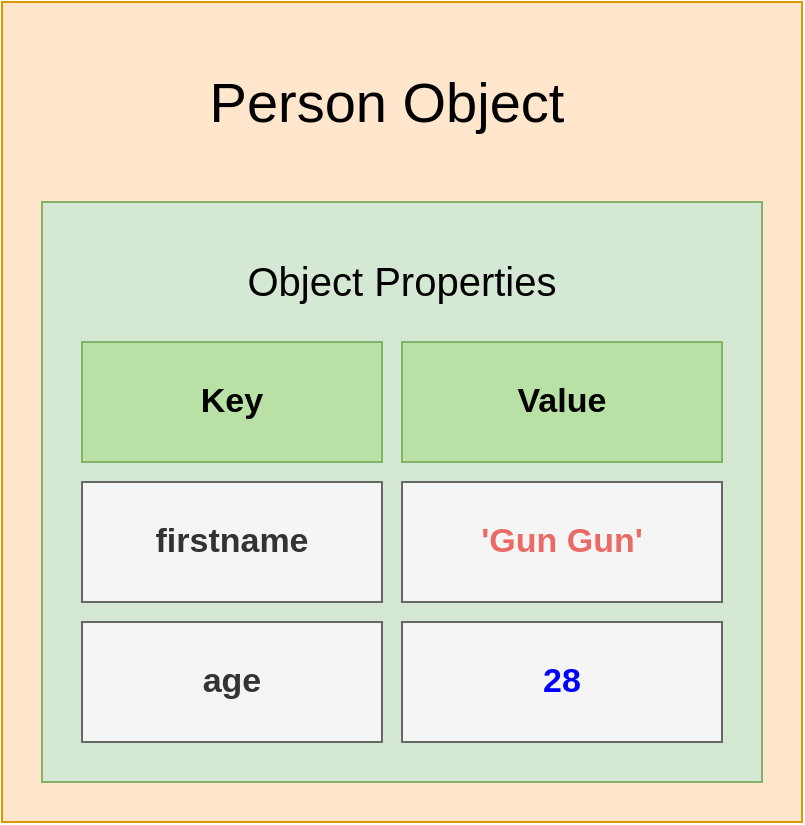 <mxfile version="12.7.4" type="device" pages="2"><diagram id="EE-3DCB8UODtHRmFZZ47" name="Page-1"><mxGraphModel dx="1038" dy="526" grid="1" gridSize="10" guides="1" tooltips="1" connect="1" arrows="1" fold="1" page="1" pageScale="1" pageWidth="827" pageHeight="1169" math="0" shadow="0"><root><mxCell id="0"/><mxCell id="1" parent="0"/><mxCell id="YvLaTIsWMT2zYl2VsZmV-9" value="" style="rounded=0;whiteSpace=wrap;html=1;fillColor=#ffe6cc;strokeColor=#d79b00;fontSize=17;fontStyle=1" vertex="1" parent="1"><mxGeometry x="180" y="70" width="400" height="410" as="geometry"/></mxCell><mxCell id="YvLaTIsWMT2zYl2VsZmV-1" value="" style="rounded=0;whiteSpace=wrap;html=1;fillColor=#d5e8d4;strokeColor=#82b366;fontSize=17;fontStyle=1" vertex="1" parent="1"><mxGeometry x="200" y="170" width="360" height="290" as="geometry"/></mxCell><mxCell id="YvLaTIsWMT2zYl2VsZmV-2" value="Key" style="rounded=0;whiteSpace=wrap;html=1;fillColor=#B9E0A5;strokeColor=#82b366;fontSize=17;fontStyle=1" vertex="1" parent="1"><mxGeometry x="220" y="240" width="150" height="60" as="geometry"/></mxCell><mxCell id="YvLaTIsWMT2zYl2VsZmV-4" value="Value" style="rounded=0;whiteSpace=wrap;html=1;fillColor=#B9E0A5;strokeColor=#82b366;fontSize=17;fontStyle=1" vertex="1" parent="1"><mxGeometry x="380" y="240" width="160" height="60" as="geometry"/></mxCell><mxCell id="YvLaTIsWMT2zYl2VsZmV-5" value="firstname" style="rounded=0;whiteSpace=wrap;html=1;fillColor=#f5f5f5;strokeColor=#666666;fontColor=#333333;fontSize=17;fontStyle=1" vertex="1" parent="1"><mxGeometry x="220" y="310" width="150" height="60" as="geometry"/></mxCell><mxCell id="YvLaTIsWMT2zYl2VsZmV-6" value="&lt;font color=&quot;#EA6B66&quot;&gt;'Gun Gun'&lt;/font&gt;" style="rounded=0;whiteSpace=wrap;html=1;fillColor=#f5f5f5;strokeColor=#666666;fontColor=#333333;fontSize=17;fontStyle=1" vertex="1" parent="1"><mxGeometry x="380" y="310" width="160" height="60" as="geometry"/></mxCell><mxCell id="YvLaTIsWMT2zYl2VsZmV-7" value="age" style="rounded=0;whiteSpace=wrap;html=1;fillColor=#f5f5f5;strokeColor=#666666;fontColor=#333333;fontSize=17;fontStyle=1" vertex="1" parent="1"><mxGeometry x="220" y="380" width="150" height="60" as="geometry"/></mxCell><mxCell id="YvLaTIsWMT2zYl2VsZmV-8" value="&lt;font color=&quot;#0000FF&quot;&gt;28&lt;/font&gt;" style="rounded=0;whiteSpace=wrap;html=1;fillColor=#f5f5f5;strokeColor=#666666;fontColor=#333333;fontSize=17;fontStyle=1" vertex="1" parent="1"><mxGeometry x="380" y="380" width="160" height="60" as="geometry"/></mxCell><mxCell id="YvLaTIsWMT2zYl2VsZmV-10" value="&lt;font style=&quot;font-size: 20px&quot;&gt;Object Properties&lt;/font&gt;" style="text;html=1;strokeColor=none;fillColor=none;align=center;verticalAlign=middle;whiteSpace=wrap;rounded=0;fontSize=17;" vertex="1" parent="1"><mxGeometry x="295" y="200" width="170" height="20" as="geometry"/></mxCell><mxCell id="YvLaTIsWMT2zYl2VsZmV-11" value="&lt;font style=&quot;font-size: 28px&quot;&gt;Person Object&lt;/font&gt;" style="text;html=1;strokeColor=none;fillColor=none;align=center;verticalAlign=middle;whiteSpace=wrap;rounded=0;fontSize=17;" vertex="1" parent="1"><mxGeometry x="260" y="110" width="225" height="20" as="geometry"/></mxCell></root></mxGraphModel></diagram><diagram id="QdX6vpLnXsN5S4ch2LT-" name="Page-2"><mxGraphModel dx="1038" dy="526" grid="1" gridSize="10" guides="1" tooltips="1" connect="1" arrows="1" fold="1" page="1" pageScale="1" pageWidth="827" pageHeight="1169" math="0" shadow="0"><root><mxCell id="ArArC97cCso5rfzEDmMU-0"/><mxCell id="ArArC97cCso5rfzEDmMU-1" parent="ArArC97cCso5rfzEDmMU-0"/><mxCell id="jjXBhhK8-KDBZiui7tsB-0" value="Add Property" style="rounded=0;whiteSpace=wrap;html=1;fillColor=#B9E0A5;strokeColor=#82b366;fontSize=17;fontStyle=1" vertex="1" parent="ArArC97cCso5rfzEDmMU-1"><mxGeometry x="240" y="100" width="150" height="60" as="geometry"/></mxCell><mxCell id="jjXBhhK8-KDBZiui7tsB-7" style="edgeStyle=orthogonalEdgeStyle;rounded=0;orthogonalLoop=1;jettySize=auto;html=1;exitX=1;exitY=0.5;exitDx=0;exitDy=0;entryX=0;entryY=0.5;entryDx=0;entryDy=0;fontSize=17;fontColor=#FFFFFF;" edge="1" parent="ArArC97cCso5rfzEDmMU-1" source="jjXBhhK8-KDBZiui7tsB-1" target="jjXBhhK8-KDBZiui7tsB-0"><mxGeometry relative="1" as="geometry"/></mxCell><mxCell id="jjXBhhK8-KDBZiui7tsB-8" style="edgeStyle=orthogonalEdgeStyle;rounded=0;orthogonalLoop=1;jettySize=auto;html=1;exitX=1;exitY=0.5;exitDx=0;exitDy=0;fontSize=17;fontColor=#FFFFFF;" edge="1" parent="ArArC97cCso5rfzEDmMU-1" source="jjXBhhK8-KDBZiui7tsB-1" target="jjXBhhK8-KDBZiui7tsB-3"><mxGeometry relative="1" as="geometry"/></mxCell><mxCell id="jjXBhhK8-KDBZiui7tsB-9" style="edgeStyle=orthogonalEdgeStyle;rounded=0;orthogonalLoop=1;jettySize=auto;html=1;exitX=1;exitY=0.5;exitDx=0;exitDy=0;entryX=0;entryY=0.5;entryDx=0;entryDy=0;fontSize=17;fontColor=#FFFFFF;" edge="1" parent="ArArC97cCso5rfzEDmMU-1" source="jjXBhhK8-KDBZiui7tsB-1" target="jjXBhhK8-KDBZiui7tsB-6"><mxGeometry relative="1" as="geometry"/></mxCell><mxCell id="jjXBhhK8-KDBZiui7tsB-11" style="edgeStyle=orthogonalEdgeStyle;rounded=0;orthogonalLoop=1;jettySize=auto;html=1;exitX=1;exitY=0.5;exitDx=0;exitDy=0;entryX=0;entryY=0.5;entryDx=0;entryDy=0;fontSize=17;fontColor=#FFFFFF;" edge="1" parent="ArArC97cCso5rfzEDmMU-1" source="jjXBhhK8-KDBZiui7tsB-1" target="jjXBhhK8-KDBZiui7tsB-10"><mxGeometry relative="1" as="geometry"/></mxCell><mxCell id="jjXBhhK8-KDBZiui7tsB-1" value="Object Action" style="rounded=0;whiteSpace=wrap;html=1;fillColor=#ffe6cc;strokeColor=#d79b00;fontSize=17;fontStyle=1" vertex="1" parent="ArArC97cCso5rfzEDmMU-1"><mxGeometry x="40" y="210" width="150" height="60" as="geometry"/></mxCell><mxCell id="jjXBhhK8-KDBZiui7tsB-3" value="Access Property" style="rounded=0;whiteSpace=wrap;html=1;fillColor=#B9E0A5;strokeColor=#82b366;fontSize=17;fontStyle=1" vertex="1" parent="ArArC97cCso5rfzEDmMU-1"><mxGeometry x="240" y="170" width="150" height="60" as="geometry"/></mxCell><mxCell id="jjXBhhK8-KDBZiui7tsB-6" value="Delete Property" style="rounded=0;whiteSpace=wrap;html=1;fillColor=#B9E0A5;strokeColor=#82b366;fontSize=17;fontStyle=1" vertex="1" parent="ArArC97cCso5rfzEDmMU-1"><mxGeometry x="240" y="240" width="150" height="60" as="geometry"/></mxCell><mxCell id="jjXBhhK8-KDBZiui7tsB-10" value="Check Property" style="rounded=0;whiteSpace=wrap;html=1;fillColor=#B9E0A5;strokeColor=#82b366;fontSize=17;fontStyle=1" vertex="1" parent="ArArC97cCso5rfzEDmMU-1"><mxGeometry x="240" y="310" width="150" height="60" as="geometry"/></mxCell></root></mxGraphModel></diagram></mxfile>